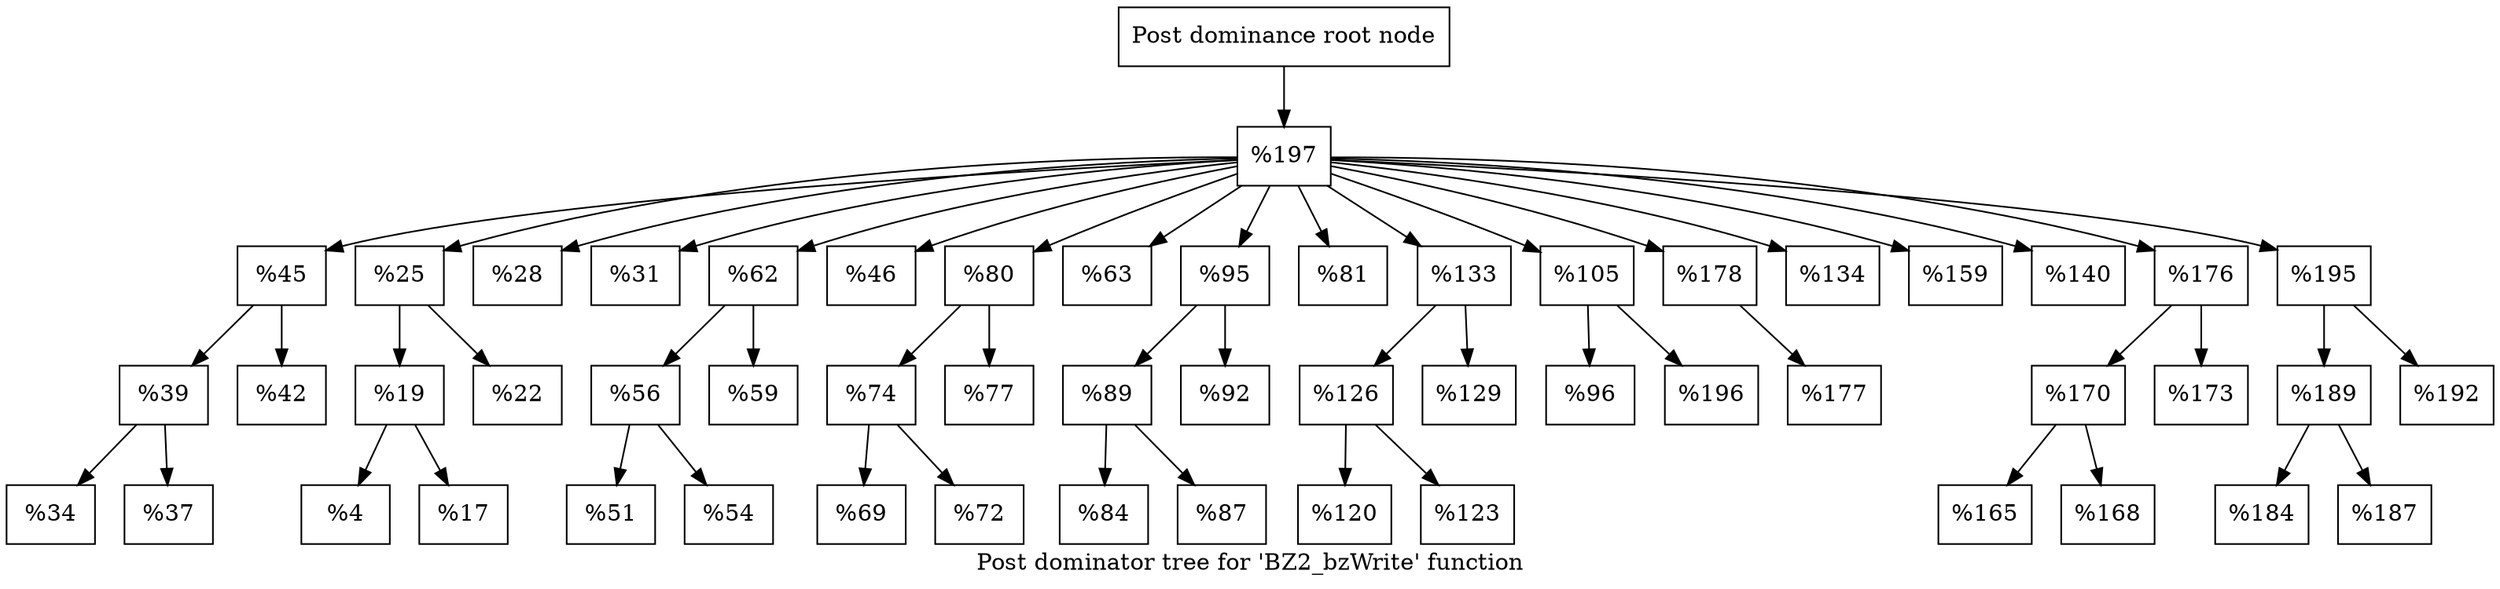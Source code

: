 digraph "Post dominator tree for 'BZ2_bzWrite' function" {
	label="Post dominator tree for 'BZ2_bzWrite' function";

	Node0x1284b00 [shape=record,label="{Post dominance root node}"];
	Node0x1284b00 -> Node0x1016640;
	Node0x1016640 [shape=record,label="{%197}"];
	Node0x1016640 -> Node0x12bbc40;
	Node0x1016640 -> Node0x132a270;
	Node0x1016640 -> Node0x1292540;
	Node0x1016640 -> Node0x12d1a40;
	Node0x1016640 -> Node0x13239f0;
	Node0x1016640 -> Node0x1341b70;
	Node0x1016640 -> Node0x12873d0;
	Node0x1016640 -> Node0x12918c0;
	Node0x1016640 -> Node0x129f270;
	Node0x1016640 -> Node0x1333c00;
	Node0x1016640 -> Node0x1299bc0;
	Node0x1016640 -> Node0x12bdb10;
	Node0x1016640 -> Node0x12b50b0;
	Node0x1016640 -> Node0x12a9410;
	Node0x1016640 -> Node0x11a1220;
	Node0x1016640 -> Node0x1055320;
	Node0x1016640 -> Node0x12b66b0;
	Node0x1016640 -> Node0x12aac70;
	Node0x12bbc40 [shape=record,label="{%45}"];
	Node0x12bbc40 -> Node0x1292cd0;
	Node0x12bbc40 -> Node0x12a7140;
	Node0x1292cd0 [shape=record,label="{%39}"];
	Node0x1292cd0 -> Node0x123dfc0;
	Node0x1292cd0 -> Node0x12819f0;
	Node0x123dfc0 [shape=record,label="{%34}"];
	Node0x12819f0 [shape=record,label="{%37}"];
	Node0x12a7140 [shape=record,label="{%42}"];
	Node0x132a270 [shape=record,label="{%25}"];
	Node0x132a270 -> Node0x10eebc0;
	Node0x132a270 -> Node0x123a870;
	Node0x10eebc0 [shape=record,label="{%19}"];
	Node0x10eebc0 -> Node0x12a3b50;
	Node0x10eebc0 -> Node0x12be170;
	Node0x12a3b50 [shape=record,label="{%4}"];
	Node0x12be170 [shape=record,label="{%17}"];
	Node0x123a870 [shape=record,label="{%22}"];
	Node0x1292540 [shape=record,label="{%28}"];
	Node0x12d1a40 [shape=record,label="{%31}"];
	Node0x13239f0 [shape=record,label="{%62}"];
	Node0x13239f0 -> Node0x12a7070;
	Node0x13239f0 -> Node0x13324d0;
	Node0x12a7070 [shape=record,label="{%56}"];
	Node0x12a7070 -> Node0x1200f70;
	Node0x12a7070 -> Node0x10e9d90;
	Node0x1200f70 [shape=record,label="{%51}"];
	Node0x10e9d90 [shape=record,label="{%54}"];
	Node0x13324d0 [shape=record,label="{%59}"];
	Node0x1341b70 [shape=record,label="{%46}"];
	Node0x12873d0 [shape=record,label="{%80}"];
	Node0x12873d0 -> Node0x1294a50;
	Node0x12873d0 -> Node0x11de800;
	Node0x1294a50 [shape=record,label="{%74}"];
	Node0x1294a50 -> Node0x129e440;
	Node0x1294a50 -> Node0x10ee310;
	Node0x129e440 [shape=record,label="{%69}"];
	Node0x10ee310 [shape=record,label="{%72}"];
	Node0x11de800 [shape=record,label="{%77}"];
	Node0x12918c0 [shape=record,label="{%63}"];
	Node0x129f270 [shape=record,label="{%95}"];
	Node0x129f270 -> Node0x129e5d0;
	Node0x129f270 -> Node0x12933e0;
	Node0x129e5d0 [shape=record,label="{%89}"];
	Node0x129e5d0 -> Node0x125dd30;
	Node0x129e5d0 -> Node0x1053710;
	Node0x125dd30 [shape=record,label="{%84}"];
	Node0x1053710 [shape=record,label="{%87}"];
	Node0x12933e0 [shape=record,label="{%92}"];
	Node0x1333c00 [shape=record,label="{%81}"];
	Node0x1299bc0 [shape=record,label="{%133}"];
	Node0x1299bc0 -> Node0x12b7a20;
	Node0x1299bc0 -> Node0x132b090;
	Node0x12b7a20 [shape=record,label="{%126}"];
	Node0x12b7a20 -> Node0x1327b10;
	Node0x12b7a20 -> Node0x1055000;
	Node0x1327b10 [shape=record,label="{%120}"];
	Node0x1055000 [shape=record,label="{%123}"];
	Node0x132b090 [shape=record,label="{%129}"];
	Node0x12bdb10 [shape=record,label="{%105}"];
	Node0x12bdb10 -> Node0x11a22b0;
	Node0x12bdb10 -> Node0x1268ff0;
	Node0x11a22b0 [shape=record,label="{%96}"];
	Node0x1268ff0 [shape=record,label="{%196}"];
	Node0x12b50b0 [shape=record,label="{%178}"];
	Node0x12b50b0 -> Node0x1347410;
	Node0x1347410 [shape=record,label="{%177}"];
	Node0x12a9410 [shape=record,label="{%134}"];
	Node0x11a1220 [shape=record,label="{%159}"];
	Node0x1055320 [shape=record,label="{%140}"];
	Node0x12b66b0 [shape=record,label="{%176}"];
	Node0x12b66b0 -> Node0x12afb90;
	Node0x12b66b0 -> Node0x1349820;
	Node0x12afb90 [shape=record,label="{%170}"];
	Node0x12afb90 -> Node0x110a060;
	Node0x12afb90 -> Node0x1344050;
	Node0x110a060 [shape=record,label="{%165}"];
	Node0x1344050 [shape=record,label="{%168}"];
	Node0x1349820 [shape=record,label="{%173}"];
	Node0x12aac70 [shape=record,label="{%195}"];
	Node0x12aac70 -> Node0x12ee7c0;
	Node0x12aac70 -> Node0x1283bc0;
	Node0x12ee7c0 [shape=record,label="{%189}"];
	Node0x12ee7c0 -> Node0x1287170;
	Node0x12ee7c0 -> Node0x127d1a0;
	Node0x1287170 [shape=record,label="{%184}"];
	Node0x127d1a0 [shape=record,label="{%187}"];
	Node0x1283bc0 [shape=record,label="{%192}"];
}
